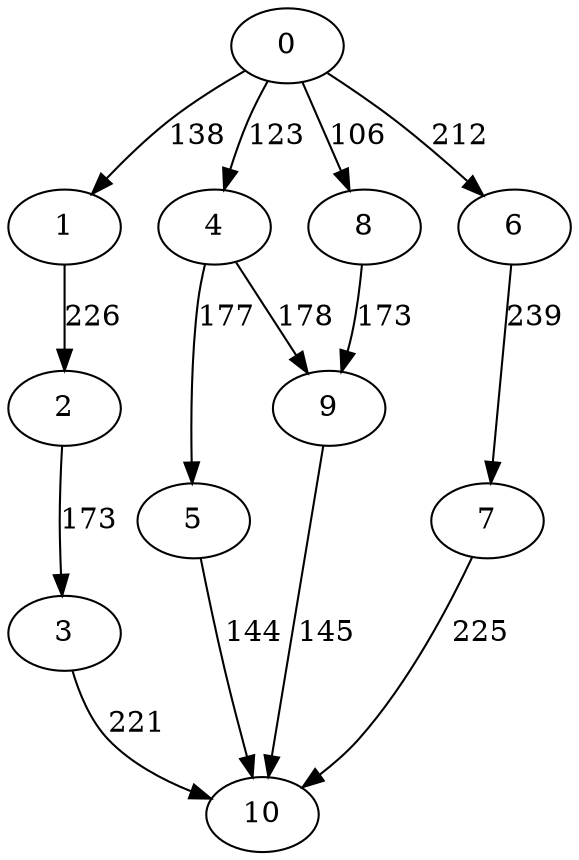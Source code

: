 digraph t10p4r7_10 {
0 -> 1 [ label = 138 ];
0 -> 4 [ label = 123 ];
0 -> 6 [ label = 212 ];
0 -> 8 [ label = 106 ];
1 -> 2 [ label = 226 ];
2 -> 3 [ label = 173 ];
3 -> 10 [ label = 221 ];
4 -> 5 [ label = 177 ];
4 -> 9 [ label = 178 ];
5 -> 10 [ label = 144 ];
6 -> 7 [ label = 239 ];
7 -> 10 [ label = 225 ];
8 -> 9 [ label = 173 ];
9 -> 10 [ label = 145 ];
 }

